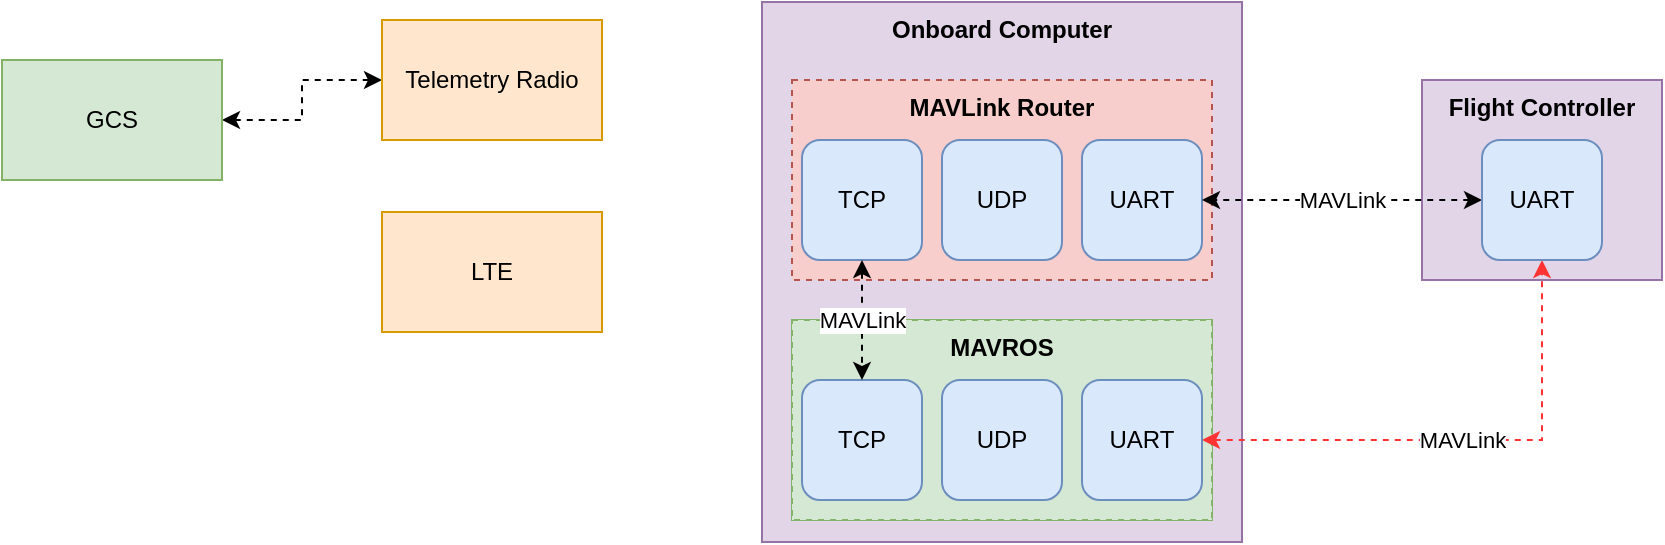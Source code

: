<mxfile version="14.6.10" type="github">
  <diagram id="MsZUe_BFRRnNckxwp380" name="Page-1">
    <mxGraphModel dx="1031" dy="1040" grid="1" gridSize="10" guides="1" tooltips="1" connect="1" arrows="1" fold="1" page="1" pageScale="1" pageWidth="1169" pageHeight="827" math="0" shadow="0">
      <root>
        <mxCell id="0" />
        <mxCell id="1" parent="0" />
        <mxCell id="PPc5Tln8-h5H9LImuYgE-6" value="Onboard Computer" style="rounded=0;whiteSpace=wrap;html=1;fillColor=#e1d5e7;strokeColor=#9673a6;fontStyle=1;horizontal=1;verticalAlign=top;" vertex="1" parent="1">
          <mxGeometry x="630" y="291" width="240" height="270" as="geometry" />
        </mxCell>
        <mxCell id="PPc5Tln8-h5H9LImuYgE-37" style="edgeStyle=orthogonalEdgeStyle;rounded=0;orthogonalLoop=1;jettySize=auto;html=1;exitX=1;exitY=0.5;exitDx=0;exitDy=0;entryX=0;entryY=0.5;entryDx=0;entryDy=0;dashed=1;startArrow=classic;startFill=1;" edge="1" parent="1" source="PPc5Tln8-h5H9LImuYgE-44" target="PPc5Tln8-h5H9LImuYgE-38">
          <mxGeometry relative="1" as="geometry">
            <mxPoint x="440" y="369" as="sourcePoint" />
            <mxPoint x="420" y="369" as="targetPoint" />
          </mxGeometry>
        </mxCell>
        <mxCell id="PPc5Tln8-h5H9LImuYgE-38" value="Telemetry Radio" style="rounded=0;whiteSpace=wrap;html=1;fillColor=#ffe6cc;strokeColor=#d79b00;" vertex="1" parent="1">
          <mxGeometry x="440" y="300" width="110" height="60" as="geometry" />
        </mxCell>
        <mxCell id="PPc5Tln8-h5H9LImuYgE-44" value="GCS" style="rounded=0;whiteSpace=wrap;html=1;fillColor=#d5e8d4;strokeColor=#82b366;" vertex="1" parent="1">
          <mxGeometry x="250" y="320" width="110" height="60" as="geometry" />
        </mxCell>
        <mxCell id="PPc5Tln8-h5H9LImuYgE-47" value="LTE" style="rounded=0;whiteSpace=wrap;html=1;fillColor=#ffe6cc;strokeColor=#d79b00;" vertex="1" parent="1">
          <mxGeometry x="440" y="396" width="110" height="60" as="geometry" />
        </mxCell>
        <mxCell id="PPc5Tln8-h5H9LImuYgE-48" value="Flight Controller" style="rounded=0;whiteSpace=wrap;html=1;fillColor=#e1d5e7;strokeColor=#9673a6;fontStyle=1;horizontal=1;verticalAlign=top;" vertex="1" parent="1">
          <mxGeometry x="960" y="330" width="120" height="100" as="geometry" />
        </mxCell>
        <mxCell id="PPc5Tln8-h5H9LImuYgE-56" value="" style="group" vertex="1" connectable="0" parent="1">
          <mxGeometry x="645" y="330" width="210" height="100" as="geometry" />
        </mxCell>
        <mxCell id="PPc5Tln8-h5H9LImuYgE-22" value="MAVLink Router" style="rounded=0;whiteSpace=wrap;html=1;fillColor=#f8cecc;strokeColor=#b85450;fontStyle=1;dashed=1;verticalAlign=top;" vertex="1" parent="PPc5Tln8-h5H9LImuYgE-56">
          <mxGeometry width="210" height="100" as="geometry" />
        </mxCell>
        <mxCell id="PPc5Tln8-h5H9LImuYgE-52" value="TCP" style="rounded=1;whiteSpace=wrap;html=1;fillColor=#dae8fc;strokeColor=#6c8ebf;" vertex="1" parent="PPc5Tln8-h5H9LImuYgE-56">
          <mxGeometry x="5" y="30" width="60" height="60" as="geometry" />
        </mxCell>
        <mxCell id="PPc5Tln8-h5H9LImuYgE-53" value="UDP" style="rounded=1;whiteSpace=wrap;html=1;fillColor=#dae8fc;strokeColor=#6c8ebf;" vertex="1" parent="PPc5Tln8-h5H9LImuYgE-56">
          <mxGeometry x="75" y="30" width="60" height="60" as="geometry" />
        </mxCell>
        <mxCell id="PPc5Tln8-h5H9LImuYgE-54" value="UART" style="rounded=1;whiteSpace=wrap;html=1;fillColor=#dae8fc;strokeColor=#6c8ebf;" vertex="1" parent="PPc5Tln8-h5H9LImuYgE-56">
          <mxGeometry x="145" y="30" width="60" height="60" as="geometry" />
        </mxCell>
        <mxCell id="PPc5Tln8-h5H9LImuYgE-57" value="" style="group;fillColor=#d5e8d4;strokeColor=#82b366;container=0;" vertex="1" connectable="0" parent="1">
          <mxGeometry x="645" y="450" width="210" height="100" as="geometry" />
        </mxCell>
        <mxCell id="PPc5Tln8-h5H9LImuYgE-58" value="MAVROS" style="rounded=0;whiteSpace=wrap;html=1;fillColor=#d5e8d4;strokeColor=#82b366;fontStyle=1;dashed=1;verticalAlign=top;" vertex="1" parent="1">
          <mxGeometry x="645" y="450" width="210" height="100" as="geometry" />
        </mxCell>
        <mxCell id="PPc5Tln8-h5H9LImuYgE-59" value="TCP" style="rounded=1;whiteSpace=wrap;html=1;fillColor=#dae8fc;strokeColor=#6c8ebf;" vertex="1" parent="1">
          <mxGeometry x="650" y="480" width="60" height="60" as="geometry" />
        </mxCell>
        <mxCell id="PPc5Tln8-h5H9LImuYgE-60" value="UDP" style="rounded=1;whiteSpace=wrap;html=1;fillColor=#dae8fc;strokeColor=#6c8ebf;" vertex="1" parent="1">
          <mxGeometry x="720" y="480" width="60" height="60" as="geometry" />
        </mxCell>
        <mxCell id="PPc5Tln8-h5H9LImuYgE-67" value="MAVLink" style="edgeStyle=orthogonalEdgeStyle;rounded=0;orthogonalLoop=1;jettySize=auto;html=1;exitX=1;exitY=0.5;exitDx=0;exitDy=0;entryX=0.5;entryY=1;entryDx=0;entryDy=0;dashed=1;startArrow=classic;startFill=1;shadow=0;sketch=0;jumpStyle=arc;strokeColor=#FF3333;" edge="1" parent="1" source="PPc5Tln8-h5H9LImuYgE-61" target="PPc5Tln8-h5H9LImuYgE-63">
          <mxGeometry relative="1" as="geometry" />
        </mxCell>
        <mxCell id="PPc5Tln8-h5H9LImuYgE-61" value="UART" style="rounded=1;whiteSpace=wrap;html=1;fillColor=#dae8fc;strokeColor=#6c8ebf;" vertex="1" parent="1">
          <mxGeometry x="790" y="480" width="60" height="60" as="geometry" />
        </mxCell>
        <mxCell id="PPc5Tln8-h5H9LImuYgE-62" value="MAVLink" style="edgeStyle=orthogonalEdgeStyle;rounded=0;orthogonalLoop=1;jettySize=auto;html=1;exitX=0.5;exitY=1;exitDx=0;exitDy=0;entryX=0.5;entryY=0;entryDx=0;entryDy=0;dashed=1;startArrow=classic;startFill=1;" edge="1" parent="1" source="PPc5Tln8-h5H9LImuYgE-52" target="PPc5Tln8-h5H9LImuYgE-59">
          <mxGeometry relative="1" as="geometry" />
        </mxCell>
        <mxCell id="PPc5Tln8-h5H9LImuYgE-64" value="MAVLink" style="edgeStyle=orthogonalEdgeStyle;rounded=0;orthogonalLoop=1;jettySize=auto;html=1;exitX=0;exitY=0.5;exitDx=0;exitDy=0;entryX=1;entryY=0.5;entryDx=0;entryDy=0;dashed=1;startArrow=classic;startFill=1;" edge="1" parent="1" source="PPc5Tln8-h5H9LImuYgE-63" target="PPc5Tln8-h5H9LImuYgE-54">
          <mxGeometry relative="1" as="geometry" />
        </mxCell>
        <mxCell id="PPc5Tln8-h5H9LImuYgE-63" value="UART" style="rounded=1;whiteSpace=wrap;html=1;fillColor=#dae8fc;strokeColor=#6c8ebf;" vertex="1" parent="1">
          <mxGeometry x="990" y="360" width="60" height="60" as="geometry" />
        </mxCell>
      </root>
    </mxGraphModel>
  </diagram>
</mxfile>

